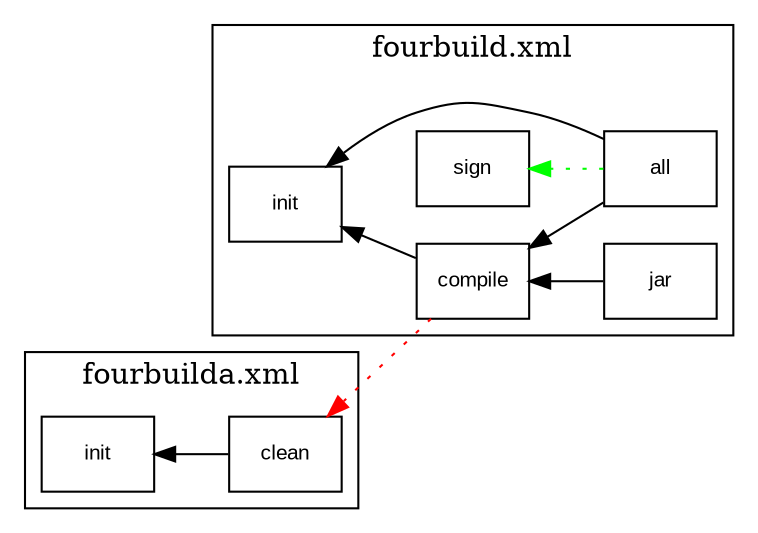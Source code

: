 digraph G {
node [shape=box,fontname="Arial",fontsize="10"];
edge [fontname="Arial",fontsize="8"];
rankdir=RL;

concentrate=true;
	subgraph cluster_0 {
		label="fourbuild.xml"
		_Users_douglas_bullard_Documents_JavaStuff_Google_Code_AntScriptVisualizer_Google_newTrunk_unversioned_config_SimpleBuild_fourbuild_TARGET_compile [label="compile" shape=box color=black ];
		_Users_douglas_bullard_Documents_JavaStuff_Google_Code_AntScriptVisualizer_Google_newTrunk_unversioned_config_SimpleBuild_fourbuild_TARGET_init [label="init" shape=box color=black ];
		_Users_douglas_bullard_Documents_JavaStuff_Google_Code_AntScriptVisualizer_Google_newTrunk_unversioned_config_SimpleBuild_fourbuild_TARGET_jar [label="jar" shape=box color=black ];
		_Users_douglas_bullard_Documents_JavaStuff_Google_Code_AntScriptVisualizer_Google_newTrunk_unversioned_config_SimpleBuild_fourbuild_TARGET_all [label="all" shape=box color=black ];
		_Users_douglas_bullard_Documents_JavaStuff_Google_Code_AntScriptVisualizer_Google_newTrunk_unversioned_config_SimpleBuild_fourbuild_TARGET_sign [label="sign" shape=box color=black ];
	}
	subgraph cluster_1 {
		label="fourbuilda.xml"
		_Users_douglas_bullard_Documents_JavaStuff_Google_Code_AntScriptVisualizer_Google_newTrunk_unversioned_config_SimpleBuild_fourbuilda_TARGET_init [label="init" shape=box color=black ];
		_Users_douglas_bullard_Documents_JavaStuff_Google_Code_AntScriptVisualizer_Google_newTrunk_unversioned_config_SimpleBuild_fourbuilda_TARGET_clean [label="clean" shape=box color=black ];
	}
		_Users_douglas_bullard_Documents_JavaStuff_Google_Code_AntScriptVisualizer_Google_newTrunk_unversioned_config_SimpleBuild_fourbuild_TARGET_jar -> _Users_douglas_bullard_Documents_JavaStuff_Google_Code_AntScriptVisualizer_Google_newTrunk_unversioned_config_SimpleBuild_fourbuild_TARGET_compile;
		_Users_douglas_bullard_Documents_JavaStuff_Google_Code_AntScriptVisualizer_Google_newTrunk_unversioned_config_SimpleBuild_fourbuild_TARGET_all -> _Users_douglas_bullard_Documents_JavaStuff_Google_Code_AntScriptVisualizer_Google_newTrunk_unversioned_config_SimpleBuild_fourbuild_TARGET_compile;
		_Users_douglas_bullard_Documents_JavaStuff_Google_Code_AntScriptVisualizer_Google_newTrunk_unversioned_config_SimpleBuild_fourbuild_TARGET_all -> _Users_douglas_bullard_Documents_JavaStuff_Google_Code_AntScriptVisualizer_Google_newTrunk_unversioned_config_SimpleBuild_fourbuild_TARGET_init;
		_Users_douglas_bullard_Documents_JavaStuff_Google_Code_AntScriptVisualizer_Google_newTrunk_unversioned_config_SimpleBuild_fourbuilda_TARGET_clean -> _Users_douglas_bullard_Documents_JavaStuff_Google_Code_AntScriptVisualizer_Google_newTrunk_unversioned_config_SimpleBuild_fourbuilda_TARGET_init;
		_Users_douglas_bullard_Documents_JavaStuff_Google_Code_AntScriptVisualizer_Google_newTrunk_unversioned_config_SimpleBuild_fourbuild_TARGET_compile -> _Users_douglas_bullard_Documents_JavaStuff_Google_Code_AntScriptVisualizer_Google_newTrunk_unversioned_config_SimpleBuild_fourbuild_TARGET_init;
		_Users_douglas_bullard_Documents_JavaStuff_Google_Code_AntScriptVisualizer_Google_newTrunk_unversioned_config_SimpleBuild_fourbuild_TARGET_all -> _Users_douglas_bullard_Documents_JavaStuff_Google_Code_AntScriptVisualizer_Google_newTrunk_unversioned_config_SimpleBuild_fourbuild_TARGET_sign[color=green,style=dotted];
		_Users_douglas_bullard_Documents_JavaStuff_Google_Code_AntScriptVisualizer_Google_newTrunk_unversioned_config_SimpleBuild_fourbuild_TARGET_compile -> _Users_douglas_bullard_Documents_JavaStuff_Google_Code_AntScriptVisualizer_Google_newTrunk_unversioned_config_SimpleBuild_fourbuilda_TARGET_clean[color=red,style=dotted];
}